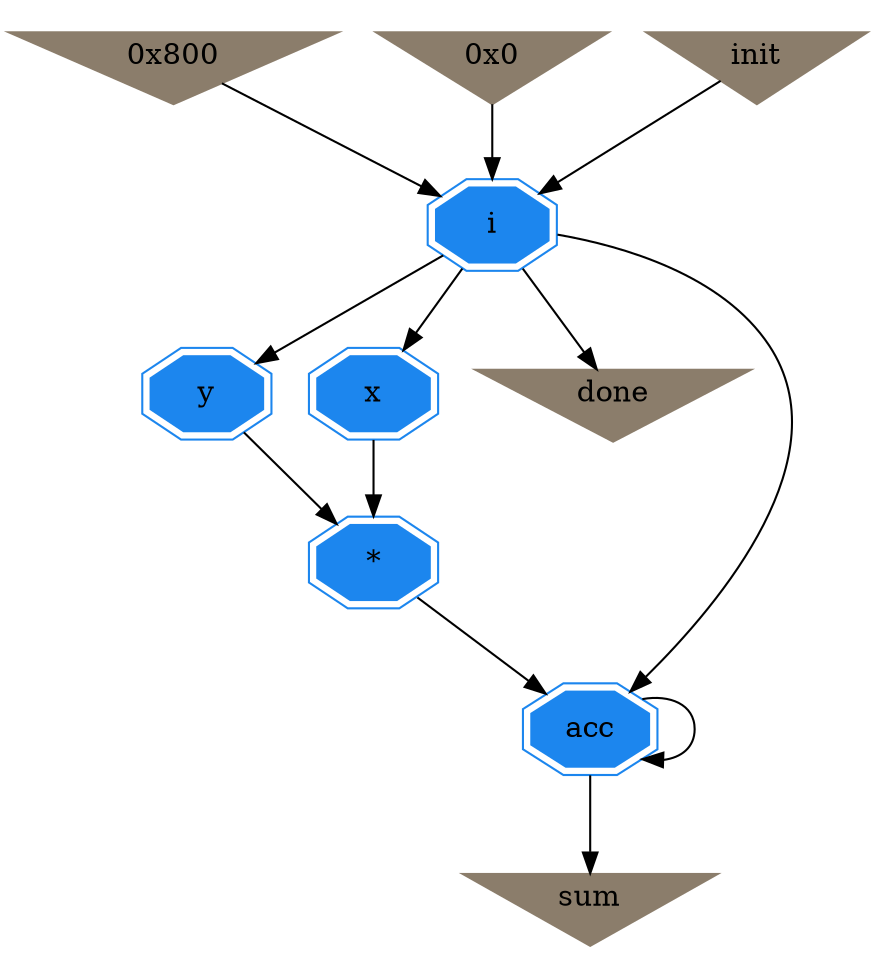 digraph dotprod_alp {
	// Components (Nodes)
	node [shape=ellipse, style=filled, color=dodgerblue2];
	"y" [label="y" shape=doubleoctagon  color=dodgerblue2 ];
	"c25" [color=bisque4 shape=invtriangle label="0x800"];
	"x" [label="x" shape=doubleoctagon  color=dodgerblue2 ];
	"sum" [color=bisque4 shape=invtriangle label="sum"];
	"done" [color=bisque4 shape=invtriangle label="done"];
	"acc" [label="acc" shape=doubleoctagon  color=dodgerblue2 ];
	"i" [label="i" shape=doubleoctagon  color=dodgerblue2 ];
	"c24" [color=bisque4 shape=invtriangle label="0x0"];
	"x_data_out_mult_op_s_p_y_data_out_6" [label="*" shape=doubleoctagon  color=dodgerblue2 ];
	"init" [color=bisque4 shape=invtriangle label="init"];

	// Signals (Edges)
	"init" -> "i"
	"acc" -> "sum"
	"c25" -> "i"
	"acc" -> "acc"
	"x" -> "x_data_out_mult_op_s_p_y_data_out_6"
	"i" -> "y"
	"i" -> "acc"
	"c24" -> "i"
	"x_data_out_mult_op_s_p_y_data_out_6" -> "acc"
	"i" -> "x"
	"i" -> "done"
	"y" -> "x_data_out_mult_op_s_p_y_data_out_6"
}